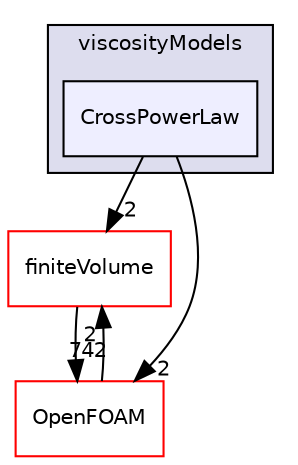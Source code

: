 digraph "src/transportModels/incompressible/viscosityModels/CrossPowerLaw" {
  bgcolor=transparent;
  compound=true
  node [ fontsize="10", fontname="Helvetica"];
  edge [ labelfontsize="10", labelfontname="Helvetica"];
  subgraph clusterdir_96098a512bec5be00e402918bdacabdd {
    graph [ bgcolor="#ddddee", pencolor="black", label="viscosityModels" fontname="Helvetica", fontsize="10", URL="dir_96098a512bec5be00e402918bdacabdd.html"]
  dir_a4f9536495d37152d1a8faf700ab5ede [shape=box, label="CrossPowerLaw", style="filled", fillcolor="#eeeeff", pencolor="black", URL="dir_a4f9536495d37152d1a8faf700ab5ede.html"];
  }
  dir_9bd15774b555cf7259a6fa18f99fe99b [shape=box label="finiteVolume" color="red" URL="dir_9bd15774b555cf7259a6fa18f99fe99b.html"];
  dir_c5473ff19b20e6ec4dfe5c310b3778a8 [shape=box label="OpenFOAM" color="red" URL="dir_c5473ff19b20e6ec4dfe5c310b3778a8.html"];
  dir_9bd15774b555cf7259a6fa18f99fe99b->dir_c5473ff19b20e6ec4dfe5c310b3778a8 [headlabel="742", labeldistance=1.5 headhref="dir_000894_001892.html"];
  dir_a4f9536495d37152d1a8faf700ab5ede->dir_9bd15774b555cf7259a6fa18f99fe99b [headlabel="2", labeldistance=1.5 headhref="dir_002954_000894.html"];
  dir_a4f9536495d37152d1a8faf700ab5ede->dir_c5473ff19b20e6ec4dfe5c310b3778a8 [headlabel="2", labeldistance=1.5 headhref="dir_002954_001892.html"];
  dir_c5473ff19b20e6ec4dfe5c310b3778a8->dir_9bd15774b555cf7259a6fa18f99fe99b [headlabel="2", labeldistance=1.5 headhref="dir_001892_000894.html"];
}
